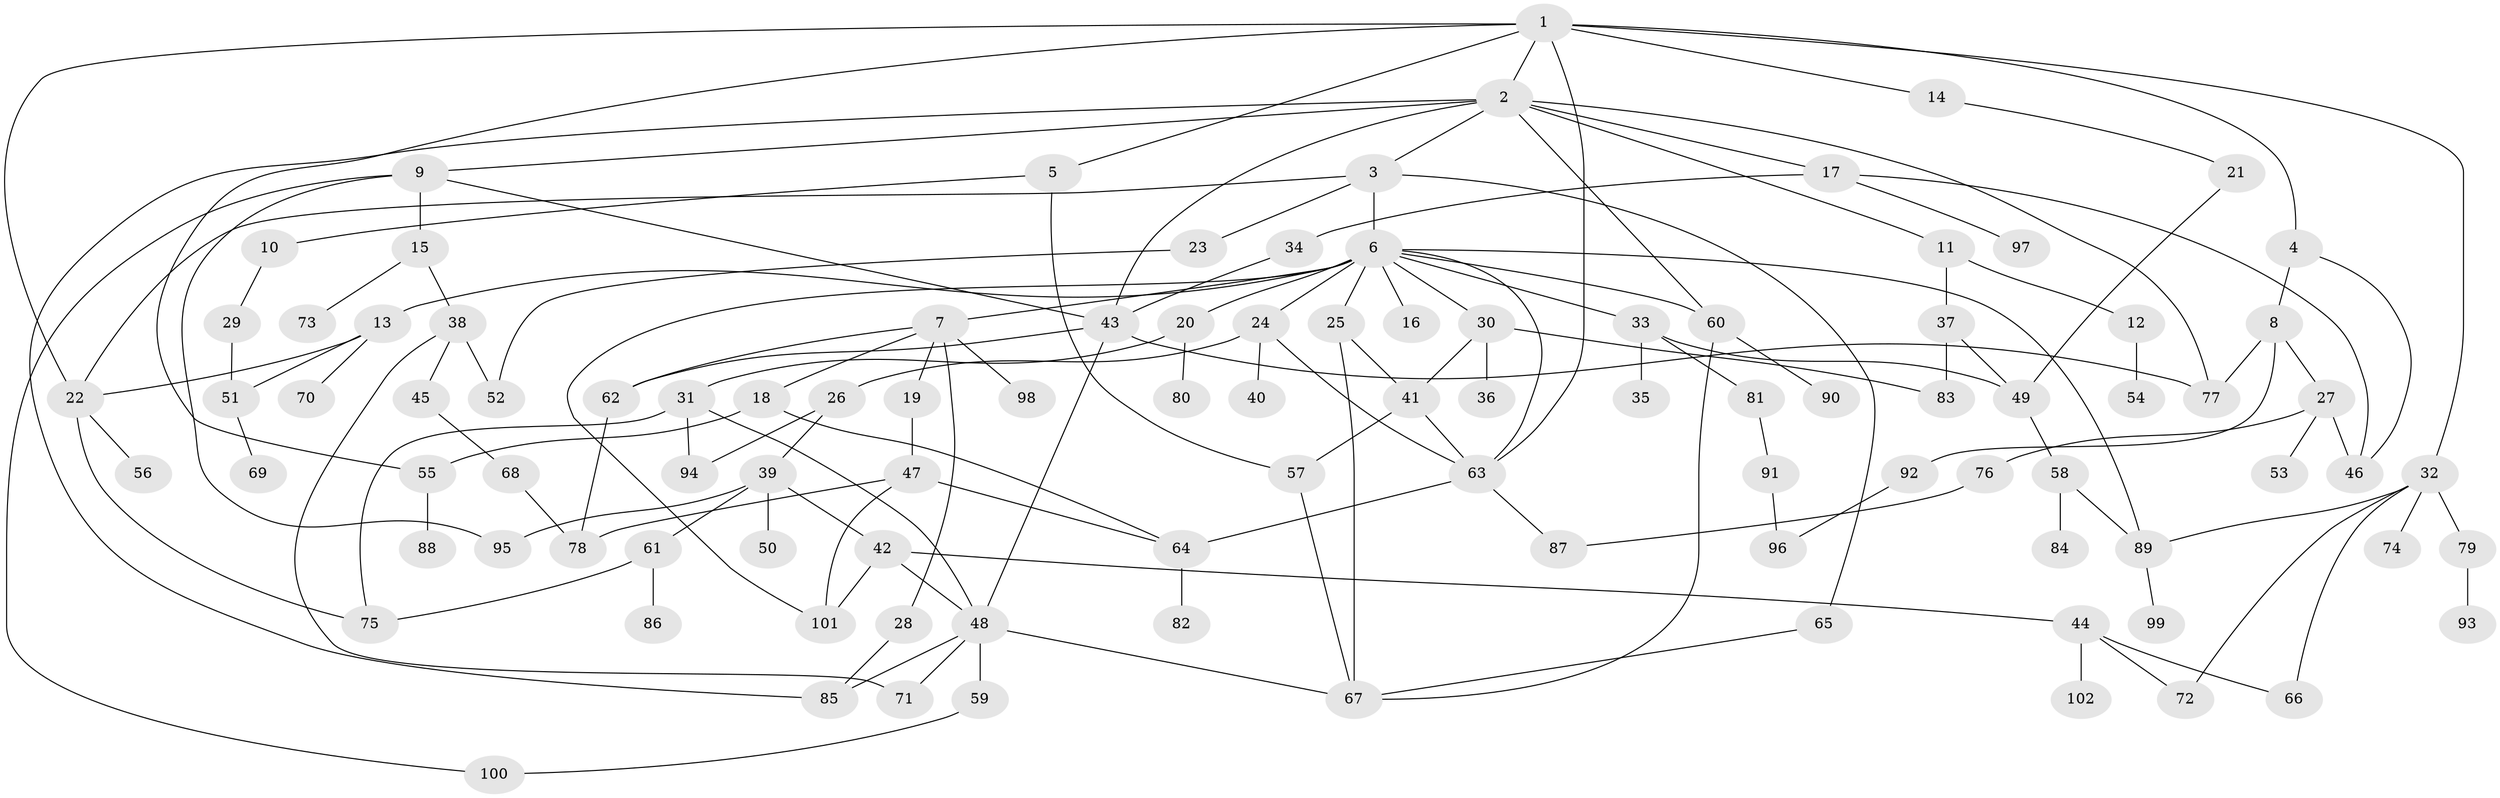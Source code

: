 // Generated by graph-tools (version 1.1) at 2025/13/03/09/25 04:13:30]
// undirected, 102 vertices, 148 edges
graph export_dot {
graph [start="1"]
  node [color=gray90,style=filled];
  1;
  2;
  3;
  4;
  5;
  6;
  7;
  8;
  9;
  10;
  11;
  12;
  13;
  14;
  15;
  16;
  17;
  18;
  19;
  20;
  21;
  22;
  23;
  24;
  25;
  26;
  27;
  28;
  29;
  30;
  31;
  32;
  33;
  34;
  35;
  36;
  37;
  38;
  39;
  40;
  41;
  42;
  43;
  44;
  45;
  46;
  47;
  48;
  49;
  50;
  51;
  52;
  53;
  54;
  55;
  56;
  57;
  58;
  59;
  60;
  61;
  62;
  63;
  64;
  65;
  66;
  67;
  68;
  69;
  70;
  71;
  72;
  73;
  74;
  75;
  76;
  77;
  78;
  79;
  80;
  81;
  82;
  83;
  84;
  85;
  86;
  87;
  88;
  89;
  90;
  91;
  92;
  93;
  94;
  95;
  96;
  97;
  98;
  99;
  100;
  101;
  102;
  1 -- 2;
  1 -- 4;
  1 -- 5;
  1 -- 14;
  1 -- 32;
  1 -- 22;
  1 -- 55;
  1 -- 63;
  2 -- 3;
  2 -- 9;
  2 -- 11;
  2 -- 17;
  2 -- 43;
  2 -- 85;
  2 -- 60;
  2 -- 77;
  3 -- 6;
  3 -- 23;
  3 -- 65;
  3 -- 22;
  4 -- 8;
  4 -- 46;
  5 -- 10;
  5 -- 57;
  6 -- 7;
  6 -- 13;
  6 -- 16;
  6 -- 20;
  6 -- 24;
  6 -- 25;
  6 -- 30;
  6 -- 33;
  6 -- 60;
  6 -- 89;
  6 -- 63;
  6 -- 101;
  7 -- 18;
  7 -- 19;
  7 -- 28;
  7 -- 98;
  7 -- 62;
  8 -- 27;
  8 -- 92;
  8 -- 77;
  9 -- 15;
  9 -- 95;
  9 -- 100;
  9 -- 43;
  10 -- 29;
  11 -- 12;
  11 -- 37;
  12 -- 54;
  13 -- 22;
  13 -- 51;
  13 -- 70;
  14 -- 21;
  15 -- 38;
  15 -- 73;
  17 -- 34;
  17 -- 46;
  17 -- 97;
  18 -- 55;
  18 -- 64;
  19 -- 47;
  20 -- 31;
  20 -- 80;
  21 -- 49;
  22 -- 56;
  22 -- 75;
  23 -- 52;
  24 -- 26;
  24 -- 40;
  24 -- 63;
  25 -- 41;
  25 -- 67;
  26 -- 39;
  26 -- 94;
  27 -- 53;
  27 -- 76;
  27 -- 46;
  28 -- 85;
  29 -- 51;
  30 -- 36;
  30 -- 83;
  30 -- 41;
  31 -- 75;
  31 -- 94;
  31 -- 48;
  32 -- 72;
  32 -- 74;
  32 -- 79;
  32 -- 66;
  32 -- 89;
  33 -- 35;
  33 -- 81;
  33 -- 49;
  34 -- 43;
  37 -- 49;
  37 -- 83;
  38 -- 45;
  38 -- 71;
  38 -- 52;
  39 -- 42;
  39 -- 50;
  39 -- 61;
  39 -- 95;
  41 -- 57;
  41 -- 63;
  42 -- 44;
  42 -- 101;
  42 -- 48;
  43 -- 48;
  43 -- 62;
  43 -- 77;
  44 -- 66;
  44 -- 102;
  44 -- 72;
  45 -- 68;
  47 -- 101;
  47 -- 64;
  47 -- 78;
  48 -- 59;
  48 -- 71;
  48 -- 85;
  48 -- 67;
  49 -- 58;
  51 -- 69;
  55 -- 88;
  57 -- 67;
  58 -- 84;
  58 -- 89;
  59 -- 100;
  60 -- 67;
  60 -- 90;
  61 -- 86;
  61 -- 75;
  62 -- 78;
  63 -- 64;
  63 -- 87;
  64 -- 82;
  65 -- 67;
  68 -- 78;
  76 -- 87;
  79 -- 93;
  81 -- 91;
  89 -- 99;
  91 -- 96;
  92 -- 96;
}

